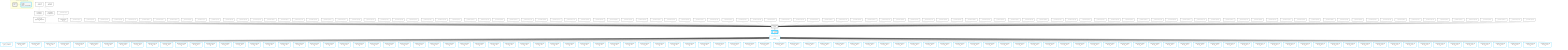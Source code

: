 graph TD
    classDef path fill:#eee,stroke:#000,color:#000
    classDef plan fill:#fff,stroke-width:3px,color:#000
    classDef itemplan fill:#fff,stroke-width:6px,color:#000
    classDef sideeffectplan fill:#f00,stroke-width:6px,color:#000
    classDef bucket fill:#f6f6f6,color:#000,stroke-width:6px,text-align:left


    %% define steps
    __Value3["__Value[3∈0]<br />ᐸcontextᐳ"]:::plan
    __Value5["__Value[5∈0]<br />ᐸrootValueᐳ"]:::plan
    __InputStaticLeaf7["__InputStaticLeaf[7∈0]"]:::plan
    Access28["Access[28∈0]<br />ᐸ3.pgSettingsᐳ"]:::plan
    Access29["Access[29∈0]<br />ᐸ3.withPgClientᐳ"]:::plan
    Object30["Object[30∈0]<br />ᐸ{pgSettings,withPgClient}ᐳ"]:::plan
    Connection31["Connection[31∈0]<br />ᐸ27ᐳ"]:::plan
    __InputStaticLeaf36["__InputStaticLeaf[36∈0]"]:::plan
    __InputStaticLeaf40["__InputStaticLeaf[40∈0]"]:::plan
    __InputStaticLeaf44["__InputStaticLeaf[44∈0]"]:::plan
    __InputStaticLeaf48["__InputStaticLeaf[48∈0]"]:::plan
    __InputStaticLeaf52["__InputStaticLeaf[52∈0]"]:::plan
    __InputStaticLeaf56["__InputStaticLeaf[56∈0]"]:::plan
    __InputStaticLeaf60["__InputStaticLeaf[60∈0]"]:::plan
    __InputStaticLeaf64["__InputStaticLeaf[64∈0]"]:::plan
    __InputStaticLeaf68["__InputStaticLeaf[68∈0]"]:::plan
    __InputStaticLeaf72["__InputStaticLeaf[72∈0]"]:::plan
    __InputStaticLeaf76["__InputStaticLeaf[76∈0]"]:::plan
    __InputStaticLeaf80["__InputStaticLeaf[80∈0]"]:::plan
    __InputStaticLeaf84["__InputStaticLeaf[84∈0]"]:::plan
    __InputStaticLeaf88["__InputStaticLeaf[88∈0]"]:::plan
    __InputStaticLeaf92["__InputStaticLeaf[92∈0]"]:::plan
    __InputStaticLeaf96["__InputStaticLeaf[96∈0]"]:::plan
    __InputStaticLeaf100["__InputStaticLeaf[100∈0]"]:::plan
    __InputStaticLeaf104["__InputStaticLeaf[104∈0]"]:::plan
    __InputStaticLeaf108["__InputStaticLeaf[108∈0]"]:::plan
    __InputStaticLeaf112["__InputStaticLeaf[112∈0]"]:::plan
    __InputStaticLeaf116["__InputStaticLeaf[116∈0]"]:::plan
    __InputStaticLeaf120["__InputStaticLeaf[120∈0]"]:::plan
    __InputStaticLeaf124["__InputStaticLeaf[124∈0]"]:::plan
    __InputStaticLeaf128["__InputStaticLeaf[128∈0]"]:::plan
    __InputStaticLeaf132["__InputStaticLeaf[132∈0]"]:::plan
    __InputStaticLeaf136["__InputStaticLeaf[136∈0]"]:::plan
    __InputStaticLeaf140["__InputStaticLeaf[140∈0]"]:::plan
    __InputStaticLeaf144["__InputStaticLeaf[144∈0]"]:::plan
    __InputStaticLeaf148["__InputStaticLeaf[148∈0]"]:::plan
    __InputStaticLeaf152["__InputStaticLeaf[152∈0]"]:::plan
    __InputStaticLeaf156["__InputStaticLeaf[156∈0]"]:::plan
    __InputStaticLeaf160["__InputStaticLeaf[160∈0]"]:::plan
    __InputStaticLeaf164["__InputStaticLeaf[164∈0]"]:::plan
    __InputStaticLeaf168["__InputStaticLeaf[168∈0]"]:::plan
    __InputStaticLeaf172["__InputStaticLeaf[172∈0]"]:::plan
    __InputStaticLeaf176["__InputStaticLeaf[176∈0]"]:::plan
    __InputStaticLeaf180["__InputStaticLeaf[180∈0]"]:::plan
    __InputStaticLeaf184["__InputStaticLeaf[184∈0]"]:::plan
    __InputStaticLeaf188["__InputStaticLeaf[188∈0]"]:::plan
    __InputStaticLeaf192["__InputStaticLeaf[192∈0]"]:::plan
    __InputStaticLeaf196["__InputStaticLeaf[196∈0]"]:::plan
    __InputStaticLeaf200["__InputStaticLeaf[200∈0]"]:::plan
    __InputStaticLeaf204["__InputStaticLeaf[204∈0]"]:::plan
    __InputStaticLeaf208["__InputStaticLeaf[208∈0]"]:::plan
    __InputStaticLeaf212["__InputStaticLeaf[212∈0]"]:::plan
    __InputStaticLeaf216["__InputStaticLeaf[216∈0]"]:::plan
    __InputStaticLeaf220["__InputStaticLeaf[220∈0]"]:::plan
    __InputStaticLeaf224["__InputStaticLeaf[224∈0]"]:::plan
    __InputStaticLeaf228["__InputStaticLeaf[228∈0]"]:::plan
    __InputStaticLeaf232["__InputStaticLeaf[232∈0]"]:::plan
    __InputStaticLeaf236["__InputStaticLeaf[236∈0]"]:::plan
    __InputStaticLeaf240["__InputStaticLeaf[240∈0]"]:::plan
    __InputStaticLeaf244["__InputStaticLeaf[244∈0]"]:::plan
    __InputStaticLeaf248["__InputStaticLeaf[248∈0]"]:::plan
    __InputStaticLeaf252["__InputStaticLeaf[252∈0]"]:::plan
    __InputStaticLeaf256["__InputStaticLeaf[256∈0]"]:::plan
    __InputStaticLeaf260["__InputStaticLeaf[260∈0]"]:::plan
    __InputStaticLeaf264["__InputStaticLeaf[264∈0]"]:::plan
    __InputStaticLeaf268["__InputStaticLeaf[268∈0]"]:::plan
    __InputStaticLeaf272["__InputStaticLeaf[272∈0]"]:::plan
    __InputStaticLeaf276["__InputStaticLeaf[276∈0]"]:::plan
    __InputStaticLeaf280["__InputStaticLeaf[280∈0]"]:::plan
    __InputStaticLeaf284["__InputStaticLeaf[284∈0]"]:::plan
    __InputStaticLeaf288["__InputStaticLeaf[288∈0]"]:::plan
    __InputStaticLeaf292["__InputStaticLeaf[292∈0]"]:::plan
    __InputStaticLeaf296["__InputStaticLeaf[296∈0]"]:::plan
    __InputStaticLeaf300["__InputStaticLeaf[300∈0]"]:::plan
    __InputStaticLeaf304["__InputStaticLeaf[304∈0]"]:::plan
    __InputStaticLeaf308["__InputStaticLeaf[308∈0]"]:::plan
    __InputStaticLeaf312["__InputStaticLeaf[312∈0]"]:::plan
    __InputStaticLeaf316["__InputStaticLeaf[316∈0]"]:::plan
    __InputStaticLeaf320["__InputStaticLeaf[320∈0]"]:::plan
    __InputStaticLeaf324["__InputStaticLeaf[324∈0]"]:::plan
    __InputStaticLeaf328["__InputStaticLeaf[328∈0]"]:::plan
    __InputStaticLeaf332["__InputStaticLeaf[332∈0]"]:::plan
    __InputStaticLeaf336["__InputStaticLeaf[336∈0]"]:::plan
    __InputStaticLeaf340["__InputStaticLeaf[340∈0]"]:::plan
    __InputStaticLeaf344["__InputStaticLeaf[344∈0]"]:::plan
    __InputStaticLeaf348["__InputStaticLeaf[348∈0]"]:::plan
    __InputStaticLeaf352["__InputStaticLeaf[352∈0]"]:::plan
    __InputStaticLeaf356["__InputStaticLeaf[356∈0]"]:::plan
    __InputStaticLeaf360["__InputStaticLeaf[360∈0]"]:::plan
    __InputStaticLeaf364["__InputStaticLeaf[364∈0]"]:::plan
    __InputStaticLeaf368["__InputStaticLeaf[368∈0]"]:::plan
    __InputStaticLeaf372["__InputStaticLeaf[372∈0]"]:::plan
    __InputStaticLeaf376["__InputStaticLeaf[376∈0]"]:::plan
    __InputStaticLeaf380["__InputStaticLeaf[380∈0]"]:::plan
    __InputStaticLeaf384["__InputStaticLeaf[384∈0]"]:::plan
    __InputStaticLeaf388["__InputStaticLeaf[388∈0]"]:::plan
    __InputStaticLeaf392["__InputStaticLeaf[392∈0]"]:::plan
    __InputStaticLeaf396["__InputStaticLeaf[396∈0]"]:::plan
    __InputStaticLeaf400["__InputStaticLeaf[400∈0]"]:::plan
    __InputStaticLeaf404["__InputStaticLeaf[404∈0]"]:::plan
    __InputStaticLeaf408["__InputStaticLeaf[408∈0]"]:::plan
    __InputStaticLeaf412["__InputStaticLeaf[412∈0]"]:::plan
    __InputStaticLeaf416["__InputStaticLeaf[416∈0]"]:::plan
    __InputStaticLeaf420["__InputStaticLeaf[420∈0]"]:::plan
    __InputStaticLeaf424["__InputStaticLeaf[424∈0]"]:::plan
    __InputStaticLeaf428["__InputStaticLeaf[428∈0]"]:::plan
    __InputStaticLeaf432["__InputStaticLeaf[432∈0]"]:::plan
    __InputStaticLeaf436["__InputStaticLeaf[436∈0]"]:::plan
    __InputStaticLeaf440["__InputStaticLeaf[440∈0]"]:::plan
    __InputStaticLeaf444["__InputStaticLeaf[444∈0]"]:::plan
    PgSelect32[["PgSelect[32∈0]<br />ᐸpostᐳ"]]:::plan
    __Item33>"__Item[33∈1]<br />ᐸ32ᐳ"]:::itemplan
    PgSelectSingle34["PgSelectSingle[34∈1]<br />ᐸpostᐳ"]:::plan
    PgClassExpression35["PgClassExpression[35∈1]<br />ᐸ__post__.”headline”ᐳ"]:::plan
    PgClassExpression39["PgClassExpression[39∈1]<br />ᐸ”a”.”post_...lder! */<br />)ᐳ"]:::plan
    PgClassExpression43["PgClassExpression[43∈1]<br />ᐸ”a”.”post_...lder! */<br />)ᐳ"]:::plan
    PgClassExpression47["PgClassExpression[47∈1]<br />ᐸ”a”.”post_...lder! */<br />)ᐳ"]:::plan
    PgClassExpression51["PgClassExpression[51∈1]<br />ᐸ”a”.”post_...lder! */<br />)ᐳ"]:::plan
    PgClassExpression55["PgClassExpression[55∈1]<br />ᐸ”a”.”post_...lder! */<br />)ᐳ"]:::plan
    PgClassExpression59["PgClassExpression[59∈1]<br />ᐸ”a”.”post_...lder! */<br />)ᐳ"]:::plan
    PgClassExpression63["PgClassExpression[63∈1]<br />ᐸ”a”.”post_...lder! */<br />)ᐳ"]:::plan
    PgClassExpression67["PgClassExpression[67∈1]<br />ᐸ”a”.”post_...lder! */<br />)ᐳ"]:::plan
    PgClassExpression71["PgClassExpression[71∈1]<br />ᐸ”a”.”post_...lder! */<br />)ᐳ"]:::plan
    PgClassExpression75["PgClassExpression[75∈1]<br />ᐸ”a”.”post_...lder! */<br />)ᐳ"]:::plan
    PgClassExpression79["PgClassExpression[79∈1]<br />ᐸ”a”.”post_...lder! */<br />)ᐳ"]:::plan
    PgClassExpression83["PgClassExpression[83∈1]<br />ᐸ”a”.”post_...lder! */<br />)ᐳ"]:::plan
    PgClassExpression87["PgClassExpression[87∈1]<br />ᐸ”a”.”post_...lder! */<br />)ᐳ"]:::plan
    PgClassExpression91["PgClassExpression[91∈1]<br />ᐸ”a”.”post_...lder! */<br />)ᐳ"]:::plan
    PgClassExpression95["PgClassExpression[95∈1]<br />ᐸ”a”.”post_...lder! */<br />)ᐳ"]:::plan
    PgClassExpression99["PgClassExpression[99∈1]<br />ᐸ”a”.”post_...lder! */<br />)ᐳ"]:::plan
    PgClassExpression103["PgClassExpression[103∈1]<br />ᐸ”a”.”post_...lder! */<br />)ᐳ"]:::plan
    PgClassExpression107["PgClassExpression[107∈1]<br />ᐸ”a”.”post_...lder! */<br />)ᐳ"]:::plan
    PgClassExpression111["PgClassExpression[111∈1]<br />ᐸ”a”.”post_...lder! */<br />)ᐳ"]:::plan
    PgClassExpression115["PgClassExpression[115∈1]<br />ᐸ”a”.”post_...lder! */<br />)ᐳ"]:::plan
    PgClassExpression119["PgClassExpression[119∈1]<br />ᐸ”a”.”post_...lder! */<br />)ᐳ"]:::plan
    PgClassExpression123["PgClassExpression[123∈1]<br />ᐸ”a”.”post_...lder! */<br />)ᐳ"]:::plan
    PgClassExpression127["PgClassExpression[127∈1]<br />ᐸ”a”.”post_...lder! */<br />)ᐳ"]:::plan
    PgClassExpression131["PgClassExpression[131∈1]<br />ᐸ”a”.”post_...lder! */<br />)ᐳ"]:::plan
    PgClassExpression135["PgClassExpression[135∈1]<br />ᐸ”a”.”post_...lder! */<br />)ᐳ"]:::plan
    PgClassExpression139["PgClassExpression[139∈1]<br />ᐸ”a”.”post_...lder! */<br />)ᐳ"]:::plan
    PgClassExpression143["PgClassExpression[143∈1]<br />ᐸ”a”.”post_...lder! */<br />)ᐳ"]:::plan
    PgClassExpression147["PgClassExpression[147∈1]<br />ᐸ”a”.”post_...lder! */<br />)ᐳ"]:::plan
    PgClassExpression151["PgClassExpression[151∈1]<br />ᐸ”a”.”post_...lder! */<br />)ᐳ"]:::plan
    PgClassExpression155["PgClassExpression[155∈1]<br />ᐸ”a”.”post_...lder! */<br />)ᐳ"]:::plan
    PgClassExpression159["PgClassExpression[159∈1]<br />ᐸ”a”.”post_...lder! */<br />)ᐳ"]:::plan
    PgClassExpression163["PgClassExpression[163∈1]<br />ᐸ”a”.”post_...lder! */<br />)ᐳ"]:::plan
    PgClassExpression167["PgClassExpression[167∈1]<br />ᐸ”a”.”post_...lder! */<br />)ᐳ"]:::plan
    PgClassExpression171["PgClassExpression[171∈1]<br />ᐸ”a”.”post_...lder! */<br />)ᐳ"]:::plan
    PgClassExpression175["PgClassExpression[175∈1]<br />ᐸ”a”.”post_...lder! */<br />)ᐳ"]:::plan
    PgClassExpression179["PgClassExpression[179∈1]<br />ᐸ”a”.”post_...lder! */<br />)ᐳ"]:::plan
    PgClassExpression183["PgClassExpression[183∈1]<br />ᐸ”a”.”post_...lder! */<br />)ᐳ"]:::plan
    PgClassExpression187["PgClassExpression[187∈1]<br />ᐸ”a”.”post_...lder! */<br />)ᐳ"]:::plan
    PgClassExpression191["PgClassExpression[191∈1]<br />ᐸ”a”.”post_...lder! */<br />)ᐳ"]:::plan
    PgClassExpression195["PgClassExpression[195∈1]<br />ᐸ”a”.”post_...lder! */<br />)ᐳ"]:::plan
    PgClassExpression199["PgClassExpression[199∈1]<br />ᐸ”a”.”post_...lder! */<br />)ᐳ"]:::plan
    PgClassExpression203["PgClassExpression[203∈1]<br />ᐸ”a”.”post_...lder! */<br />)ᐳ"]:::plan
    PgClassExpression207["PgClassExpression[207∈1]<br />ᐸ”a”.”post_...lder! */<br />)ᐳ"]:::plan
    PgClassExpression211["PgClassExpression[211∈1]<br />ᐸ”a”.”post_...lder! */<br />)ᐳ"]:::plan
    PgClassExpression215["PgClassExpression[215∈1]<br />ᐸ”a”.”post_...lder! */<br />)ᐳ"]:::plan
    PgClassExpression219["PgClassExpression[219∈1]<br />ᐸ”a”.”post_...lder! */<br />)ᐳ"]:::plan
    PgClassExpression223["PgClassExpression[223∈1]<br />ᐸ”a”.”post_...lder! */<br />)ᐳ"]:::plan
    PgClassExpression227["PgClassExpression[227∈1]<br />ᐸ”a”.”post_...lder! */<br />)ᐳ"]:::plan
    PgClassExpression231["PgClassExpression[231∈1]<br />ᐸ”a”.”post_...lder! */<br />)ᐳ"]:::plan
    PgClassExpression235["PgClassExpression[235∈1]<br />ᐸ”a”.”post_...lder! */<br />)ᐳ"]:::plan
    PgClassExpression239["PgClassExpression[239∈1]<br />ᐸ”a”.”post_...lder! */<br />)ᐳ"]:::plan
    PgClassExpression243["PgClassExpression[243∈1]<br />ᐸ”a”.”post_...lder! */<br />)ᐳ"]:::plan
    PgClassExpression247["PgClassExpression[247∈1]<br />ᐸ”a”.”post_...lder! */<br />)ᐳ"]:::plan
    PgClassExpression251["PgClassExpression[251∈1]<br />ᐸ”a”.”post_...lder! */<br />)ᐳ"]:::plan
    PgClassExpression255["PgClassExpression[255∈1]<br />ᐸ”a”.”post_...lder! */<br />)ᐳ"]:::plan
    PgClassExpression259["PgClassExpression[259∈1]<br />ᐸ”a”.”post_...lder! */<br />)ᐳ"]:::plan
    PgClassExpression263["PgClassExpression[263∈1]<br />ᐸ”a”.”post_...lder! */<br />)ᐳ"]:::plan
    PgClassExpression267["PgClassExpression[267∈1]<br />ᐸ”a”.”post_...lder! */<br />)ᐳ"]:::plan
    PgClassExpression271["PgClassExpression[271∈1]<br />ᐸ”a”.”post_...lder! */<br />)ᐳ"]:::plan
    PgClassExpression275["PgClassExpression[275∈1]<br />ᐸ”a”.”post_...lder! */<br />)ᐳ"]:::plan
    PgClassExpression279["PgClassExpression[279∈1]<br />ᐸ”a”.”post_...lder! */<br />)ᐳ"]:::plan
    PgClassExpression283["PgClassExpression[283∈1]<br />ᐸ”a”.”post_...lder! */<br />)ᐳ"]:::plan
    PgClassExpression287["PgClassExpression[287∈1]<br />ᐸ”a”.”post_...lder! */<br />)ᐳ"]:::plan
    PgClassExpression291["PgClassExpression[291∈1]<br />ᐸ”a”.”post_...lder! */<br />)ᐳ"]:::plan
    PgClassExpression295["PgClassExpression[295∈1]<br />ᐸ”a”.”post_...lder! */<br />)ᐳ"]:::plan
    PgClassExpression299["PgClassExpression[299∈1]<br />ᐸ”a”.”post_...lder! */<br />)ᐳ"]:::plan
    PgClassExpression303["PgClassExpression[303∈1]<br />ᐸ”a”.”post_...lder! */<br />)ᐳ"]:::plan
    PgClassExpression307["PgClassExpression[307∈1]<br />ᐸ”a”.”post_...lder! */<br />)ᐳ"]:::plan
    PgClassExpression311["PgClassExpression[311∈1]<br />ᐸ”a”.”post_...lder! */<br />)ᐳ"]:::plan
    PgClassExpression315["PgClassExpression[315∈1]<br />ᐸ”a”.”post_...lder! */<br />)ᐳ"]:::plan
    PgClassExpression319["PgClassExpression[319∈1]<br />ᐸ”a”.”post_...lder! */<br />)ᐳ"]:::plan
    PgClassExpression323["PgClassExpression[323∈1]<br />ᐸ”a”.”post_...lder! */<br />)ᐳ"]:::plan
    PgClassExpression327["PgClassExpression[327∈1]<br />ᐸ”a”.”post_...lder! */<br />)ᐳ"]:::plan
    PgClassExpression331["PgClassExpression[331∈1]<br />ᐸ”a”.”post_...lder! */<br />)ᐳ"]:::plan
    PgClassExpression335["PgClassExpression[335∈1]<br />ᐸ”a”.”post_...lder! */<br />)ᐳ"]:::plan
    PgClassExpression339["PgClassExpression[339∈1]<br />ᐸ”a”.”post_...lder! */<br />)ᐳ"]:::plan
    PgClassExpression343["PgClassExpression[343∈1]<br />ᐸ”a”.”post_...lder! */<br />)ᐳ"]:::plan
    PgClassExpression347["PgClassExpression[347∈1]<br />ᐸ”a”.”post_...lder! */<br />)ᐳ"]:::plan
    PgClassExpression351["PgClassExpression[351∈1]<br />ᐸ”a”.”post_...lder! */<br />)ᐳ"]:::plan
    PgClassExpression355["PgClassExpression[355∈1]<br />ᐸ”a”.”post_...lder! */<br />)ᐳ"]:::plan
    PgClassExpression359["PgClassExpression[359∈1]<br />ᐸ”a”.”post_...lder! */<br />)ᐳ"]:::plan
    PgClassExpression363["PgClassExpression[363∈1]<br />ᐸ”a”.”post_...lder! */<br />)ᐳ"]:::plan
    PgClassExpression367["PgClassExpression[367∈1]<br />ᐸ”a”.”post_...lder! */<br />)ᐳ"]:::plan
    PgClassExpression371["PgClassExpression[371∈1]<br />ᐸ”a”.”post_...lder! */<br />)ᐳ"]:::plan
    PgClassExpression375["PgClassExpression[375∈1]<br />ᐸ”a”.”post_...lder! */<br />)ᐳ"]:::plan
    PgClassExpression379["PgClassExpression[379∈1]<br />ᐸ”a”.”post_...lder! */<br />)ᐳ"]:::plan
    PgClassExpression383["PgClassExpression[383∈1]<br />ᐸ”a”.”post_...lder! */<br />)ᐳ"]:::plan
    PgClassExpression387["PgClassExpression[387∈1]<br />ᐸ”a”.”post_...lder! */<br />)ᐳ"]:::plan
    PgClassExpression391["PgClassExpression[391∈1]<br />ᐸ”a”.”post_...lder! */<br />)ᐳ"]:::plan
    PgClassExpression395["PgClassExpression[395∈1]<br />ᐸ”a”.”post_...lder! */<br />)ᐳ"]:::plan
    PgClassExpression399["PgClassExpression[399∈1]<br />ᐸ”a”.”post_...lder! */<br />)ᐳ"]:::plan
    PgClassExpression403["PgClassExpression[403∈1]<br />ᐸ”a”.”post_...lder! */<br />)ᐳ"]:::plan
    PgClassExpression407["PgClassExpression[407∈1]<br />ᐸ”a”.”post_...lder! */<br />)ᐳ"]:::plan
    PgClassExpression411["PgClassExpression[411∈1]<br />ᐸ”a”.”post_...lder! */<br />)ᐳ"]:::plan
    PgClassExpression415["PgClassExpression[415∈1]<br />ᐸ”a”.”post_...lder! */<br />)ᐳ"]:::plan
    PgClassExpression419["PgClassExpression[419∈1]<br />ᐸ”a”.”post_...lder! */<br />)ᐳ"]:::plan
    PgClassExpression423["PgClassExpression[423∈1]<br />ᐸ”a”.”post_...lder! */<br />)ᐳ"]:::plan
    PgClassExpression427["PgClassExpression[427∈1]<br />ᐸ”a”.”post_...lder! */<br />)ᐳ"]:::plan
    PgClassExpression431["PgClassExpression[431∈1]<br />ᐸ”a”.”post_...lder! */<br />)ᐳ"]:::plan
    PgClassExpression435["PgClassExpression[435∈1]<br />ᐸ”a”.”post_...lder! */<br />)ᐳ"]:::plan
    PgClassExpression439["PgClassExpression[439∈1]<br />ᐸ”a”.”post_...lder! */<br />)ᐳ"]:::plan
    PgClassExpression443["PgClassExpression[443∈1]<br />ᐸ”a”.”post_...lder! */<br />)ᐳ"]:::plan
    PgClassExpression447["PgClassExpression[447∈1]<br />ᐸ”a”.”post_...lder! */<br />)ᐳ"]:::plan

    %% plan dependencies
    __Value3 --> Access28
    __Value3 --> Access29
    Access28 & Access29 --> Object30
    __InputStaticLeaf7 --> Connection31
    Object30 & Connection31 & __InputStaticLeaf36 & __InputStaticLeaf40 & __InputStaticLeaf44 & __InputStaticLeaf48 & __InputStaticLeaf52 & __InputStaticLeaf56 & __InputStaticLeaf60 & __InputStaticLeaf64 & __InputStaticLeaf68 & __InputStaticLeaf72 & __InputStaticLeaf76 & __InputStaticLeaf80 & __InputStaticLeaf84 & __InputStaticLeaf88 & __InputStaticLeaf92 & __InputStaticLeaf96 & __InputStaticLeaf100 & __InputStaticLeaf104 & __InputStaticLeaf108 & __InputStaticLeaf112 & __InputStaticLeaf116 & __InputStaticLeaf120 & __InputStaticLeaf124 & __InputStaticLeaf128 & __InputStaticLeaf132 & __InputStaticLeaf136 & __InputStaticLeaf140 & __InputStaticLeaf144 & __InputStaticLeaf148 & __InputStaticLeaf152 & __InputStaticLeaf156 & __InputStaticLeaf160 & __InputStaticLeaf164 & __InputStaticLeaf168 & __InputStaticLeaf172 & __InputStaticLeaf176 & __InputStaticLeaf180 & __InputStaticLeaf184 & __InputStaticLeaf188 & __InputStaticLeaf192 & __InputStaticLeaf196 & __InputStaticLeaf200 & __InputStaticLeaf204 & __InputStaticLeaf208 & __InputStaticLeaf212 & __InputStaticLeaf216 & __InputStaticLeaf220 & __InputStaticLeaf224 & __InputStaticLeaf228 & __InputStaticLeaf232 & __InputStaticLeaf236 & __InputStaticLeaf240 & __InputStaticLeaf244 & __InputStaticLeaf248 & __InputStaticLeaf252 & __InputStaticLeaf256 & __InputStaticLeaf260 & __InputStaticLeaf264 & __InputStaticLeaf268 & __InputStaticLeaf272 & __InputStaticLeaf276 & __InputStaticLeaf280 & __InputStaticLeaf284 & __InputStaticLeaf288 & __InputStaticLeaf292 & __InputStaticLeaf296 & __InputStaticLeaf300 & __InputStaticLeaf304 & __InputStaticLeaf308 & __InputStaticLeaf312 & __InputStaticLeaf316 & __InputStaticLeaf320 & __InputStaticLeaf324 & __InputStaticLeaf328 & __InputStaticLeaf332 & __InputStaticLeaf336 & __InputStaticLeaf340 & __InputStaticLeaf344 & __InputStaticLeaf348 & __InputStaticLeaf352 & __InputStaticLeaf356 & __InputStaticLeaf360 & __InputStaticLeaf364 & __InputStaticLeaf368 & __InputStaticLeaf372 & __InputStaticLeaf376 & __InputStaticLeaf380 & __InputStaticLeaf384 & __InputStaticLeaf388 & __InputStaticLeaf392 & __InputStaticLeaf396 & __InputStaticLeaf400 & __InputStaticLeaf404 & __InputStaticLeaf408 & __InputStaticLeaf412 & __InputStaticLeaf416 & __InputStaticLeaf420 & __InputStaticLeaf424 & __InputStaticLeaf428 & __InputStaticLeaf432 & __InputStaticLeaf436 & __InputStaticLeaf440 & __InputStaticLeaf444 --> PgSelect32
    PgSelect32 ==> __Item33
    __Item33 --> PgSelectSingle34
    PgSelectSingle34 --> PgClassExpression35
    PgSelectSingle34 --> PgClassExpression39
    PgSelectSingle34 --> PgClassExpression43
    PgSelectSingle34 --> PgClassExpression47
    PgSelectSingle34 --> PgClassExpression51
    PgSelectSingle34 --> PgClassExpression55
    PgSelectSingle34 --> PgClassExpression59
    PgSelectSingle34 --> PgClassExpression63
    PgSelectSingle34 --> PgClassExpression67
    PgSelectSingle34 --> PgClassExpression71
    PgSelectSingle34 --> PgClassExpression75
    PgSelectSingle34 --> PgClassExpression79
    PgSelectSingle34 --> PgClassExpression83
    PgSelectSingle34 --> PgClassExpression87
    PgSelectSingle34 --> PgClassExpression91
    PgSelectSingle34 --> PgClassExpression95
    PgSelectSingle34 --> PgClassExpression99
    PgSelectSingle34 --> PgClassExpression103
    PgSelectSingle34 --> PgClassExpression107
    PgSelectSingle34 --> PgClassExpression111
    PgSelectSingle34 --> PgClassExpression115
    PgSelectSingle34 --> PgClassExpression119
    PgSelectSingle34 --> PgClassExpression123
    PgSelectSingle34 --> PgClassExpression127
    PgSelectSingle34 --> PgClassExpression131
    PgSelectSingle34 --> PgClassExpression135
    PgSelectSingle34 --> PgClassExpression139
    PgSelectSingle34 --> PgClassExpression143
    PgSelectSingle34 --> PgClassExpression147
    PgSelectSingle34 --> PgClassExpression151
    PgSelectSingle34 --> PgClassExpression155
    PgSelectSingle34 --> PgClassExpression159
    PgSelectSingle34 --> PgClassExpression163
    PgSelectSingle34 --> PgClassExpression167
    PgSelectSingle34 --> PgClassExpression171
    PgSelectSingle34 --> PgClassExpression175
    PgSelectSingle34 --> PgClassExpression179
    PgSelectSingle34 --> PgClassExpression183
    PgSelectSingle34 --> PgClassExpression187
    PgSelectSingle34 --> PgClassExpression191
    PgSelectSingle34 --> PgClassExpression195
    PgSelectSingle34 --> PgClassExpression199
    PgSelectSingle34 --> PgClassExpression203
    PgSelectSingle34 --> PgClassExpression207
    PgSelectSingle34 --> PgClassExpression211
    PgSelectSingle34 --> PgClassExpression215
    PgSelectSingle34 --> PgClassExpression219
    PgSelectSingle34 --> PgClassExpression223
    PgSelectSingle34 --> PgClassExpression227
    PgSelectSingle34 --> PgClassExpression231
    PgSelectSingle34 --> PgClassExpression235
    PgSelectSingle34 --> PgClassExpression239
    PgSelectSingle34 --> PgClassExpression243
    PgSelectSingle34 --> PgClassExpression247
    PgSelectSingle34 --> PgClassExpression251
    PgSelectSingle34 --> PgClassExpression255
    PgSelectSingle34 --> PgClassExpression259
    PgSelectSingle34 --> PgClassExpression263
    PgSelectSingle34 --> PgClassExpression267
    PgSelectSingle34 --> PgClassExpression271
    PgSelectSingle34 --> PgClassExpression275
    PgSelectSingle34 --> PgClassExpression279
    PgSelectSingle34 --> PgClassExpression283
    PgSelectSingle34 --> PgClassExpression287
    PgSelectSingle34 --> PgClassExpression291
    PgSelectSingle34 --> PgClassExpression295
    PgSelectSingle34 --> PgClassExpression299
    PgSelectSingle34 --> PgClassExpression303
    PgSelectSingle34 --> PgClassExpression307
    PgSelectSingle34 --> PgClassExpression311
    PgSelectSingle34 --> PgClassExpression315
    PgSelectSingle34 --> PgClassExpression319
    PgSelectSingle34 --> PgClassExpression323
    PgSelectSingle34 --> PgClassExpression327
    PgSelectSingle34 --> PgClassExpression331
    PgSelectSingle34 --> PgClassExpression335
    PgSelectSingle34 --> PgClassExpression339
    PgSelectSingle34 --> PgClassExpression343
    PgSelectSingle34 --> PgClassExpression347
    PgSelectSingle34 --> PgClassExpression351
    PgSelectSingle34 --> PgClassExpression355
    PgSelectSingle34 --> PgClassExpression359
    PgSelectSingle34 --> PgClassExpression363
    PgSelectSingle34 --> PgClassExpression367
    PgSelectSingle34 --> PgClassExpression371
    PgSelectSingle34 --> PgClassExpression375
    PgSelectSingle34 --> PgClassExpression379
    PgSelectSingle34 --> PgClassExpression383
    PgSelectSingle34 --> PgClassExpression387
    PgSelectSingle34 --> PgClassExpression391
    PgSelectSingle34 --> PgClassExpression395
    PgSelectSingle34 --> PgClassExpression399
    PgSelectSingle34 --> PgClassExpression403
    PgSelectSingle34 --> PgClassExpression407
    PgSelectSingle34 --> PgClassExpression411
    PgSelectSingle34 --> PgClassExpression415
    PgSelectSingle34 --> PgClassExpression419
    PgSelectSingle34 --> PgClassExpression423
    PgSelectSingle34 --> PgClassExpression427
    PgSelectSingle34 --> PgClassExpression431
    PgSelectSingle34 --> PgClassExpression435
    PgSelectSingle34 --> PgClassExpression439
    PgSelectSingle34 --> PgClassExpression443
    PgSelectSingle34 --> PgClassExpression447

    subgraph "Buckets for queries/v4/json-overflow"
    Bucket0("Bucket 0<br />(root)"):::bucket
    classDef bucket0 stroke:#696969
    class Bucket0,__Value3,__Value5,__InputStaticLeaf7,Access28,Access29,Object30,Connection31,PgSelect32,__InputStaticLeaf36,__InputStaticLeaf40,__InputStaticLeaf44,__InputStaticLeaf48,__InputStaticLeaf52,__InputStaticLeaf56,__InputStaticLeaf60,__InputStaticLeaf64,__InputStaticLeaf68,__InputStaticLeaf72,__InputStaticLeaf76,__InputStaticLeaf80,__InputStaticLeaf84,__InputStaticLeaf88,__InputStaticLeaf92,__InputStaticLeaf96,__InputStaticLeaf100,__InputStaticLeaf104,__InputStaticLeaf108,__InputStaticLeaf112,__InputStaticLeaf116,__InputStaticLeaf120,__InputStaticLeaf124,__InputStaticLeaf128,__InputStaticLeaf132,__InputStaticLeaf136,__InputStaticLeaf140,__InputStaticLeaf144,__InputStaticLeaf148,__InputStaticLeaf152,__InputStaticLeaf156,__InputStaticLeaf160,__InputStaticLeaf164,__InputStaticLeaf168,__InputStaticLeaf172,__InputStaticLeaf176,__InputStaticLeaf180,__InputStaticLeaf184,__InputStaticLeaf188,__InputStaticLeaf192,__InputStaticLeaf196,__InputStaticLeaf200,__InputStaticLeaf204,__InputStaticLeaf208,__InputStaticLeaf212,__InputStaticLeaf216,__InputStaticLeaf220,__InputStaticLeaf224,__InputStaticLeaf228,__InputStaticLeaf232,__InputStaticLeaf236,__InputStaticLeaf240,__InputStaticLeaf244,__InputStaticLeaf248,__InputStaticLeaf252,__InputStaticLeaf256,__InputStaticLeaf260,__InputStaticLeaf264,__InputStaticLeaf268,__InputStaticLeaf272,__InputStaticLeaf276,__InputStaticLeaf280,__InputStaticLeaf284,__InputStaticLeaf288,__InputStaticLeaf292,__InputStaticLeaf296,__InputStaticLeaf300,__InputStaticLeaf304,__InputStaticLeaf308,__InputStaticLeaf312,__InputStaticLeaf316,__InputStaticLeaf320,__InputStaticLeaf324,__InputStaticLeaf328,__InputStaticLeaf332,__InputStaticLeaf336,__InputStaticLeaf340,__InputStaticLeaf344,__InputStaticLeaf348,__InputStaticLeaf352,__InputStaticLeaf356,__InputStaticLeaf360,__InputStaticLeaf364,__InputStaticLeaf368,__InputStaticLeaf372,__InputStaticLeaf376,__InputStaticLeaf380,__InputStaticLeaf384,__InputStaticLeaf388,__InputStaticLeaf392,__InputStaticLeaf396,__InputStaticLeaf400,__InputStaticLeaf404,__InputStaticLeaf408,__InputStaticLeaf412,__InputStaticLeaf416,__InputStaticLeaf420,__InputStaticLeaf424,__InputStaticLeaf428,__InputStaticLeaf432,__InputStaticLeaf436,__InputStaticLeaf440,__InputStaticLeaf444 bucket0
    Bucket1("Bucket 1<br />(listItem)<br />ROOT __Item{1}ᐸ32ᐳ[33]"):::bucket
    classDef bucket1 stroke:#00bfff
    class Bucket1,__Item33,PgSelectSingle34,PgClassExpression35,PgClassExpression39,PgClassExpression43,PgClassExpression47,PgClassExpression51,PgClassExpression55,PgClassExpression59,PgClassExpression63,PgClassExpression67,PgClassExpression71,PgClassExpression75,PgClassExpression79,PgClassExpression83,PgClassExpression87,PgClassExpression91,PgClassExpression95,PgClassExpression99,PgClassExpression103,PgClassExpression107,PgClassExpression111,PgClassExpression115,PgClassExpression119,PgClassExpression123,PgClassExpression127,PgClassExpression131,PgClassExpression135,PgClassExpression139,PgClassExpression143,PgClassExpression147,PgClassExpression151,PgClassExpression155,PgClassExpression159,PgClassExpression163,PgClassExpression167,PgClassExpression171,PgClassExpression175,PgClassExpression179,PgClassExpression183,PgClassExpression187,PgClassExpression191,PgClassExpression195,PgClassExpression199,PgClassExpression203,PgClassExpression207,PgClassExpression211,PgClassExpression215,PgClassExpression219,PgClassExpression223,PgClassExpression227,PgClassExpression231,PgClassExpression235,PgClassExpression239,PgClassExpression243,PgClassExpression247,PgClassExpression251,PgClassExpression255,PgClassExpression259,PgClassExpression263,PgClassExpression267,PgClassExpression271,PgClassExpression275,PgClassExpression279,PgClassExpression283,PgClassExpression287,PgClassExpression291,PgClassExpression295,PgClassExpression299,PgClassExpression303,PgClassExpression307,PgClassExpression311,PgClassExpression315,PgClassExpression319,PgClassExpression323,PgClassExpression327,PgClassExpression331,PgClassExpression335,PgClassExpression339,PgClassExpression343,PgClassExpression347,PgClassExpression351,PgClassExpression355,PgClassExpression359,PgClassExpression363,PgClassExpression367,PgClassExpression371,PgClassExpression375,PgClassExpression379,PgClassExpression383,PgClassExpression387,PgClassExpression391,PgClassExpression395,PgClassExpression399,PgClassExpression403,PgClassExpression407,PgClassExpression411,PgClassExpression415,PgClassExpression419,PgClassExpression423,PgClassExpression427,PgClassExpression431,PgClassExpression435,PgClassExpression439,PgClassExpression443,PgClassExpression447 bucket1
    Bucket0 --> Bucket1
    end